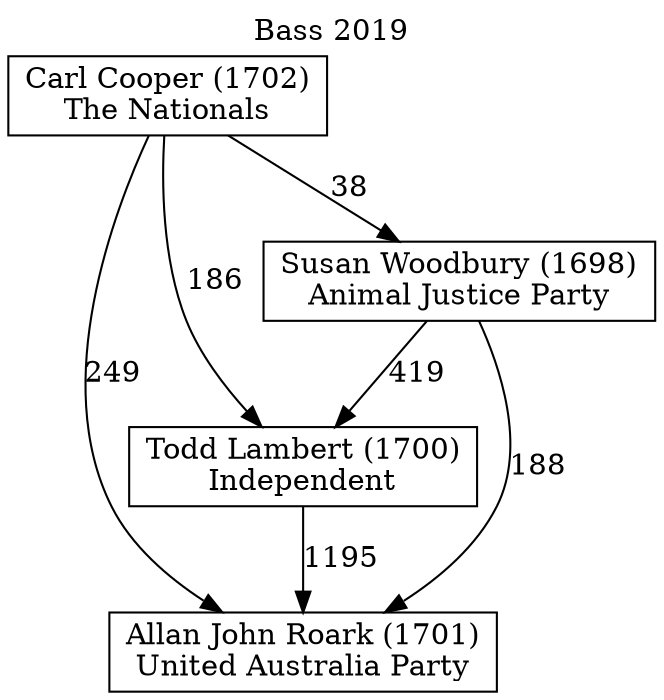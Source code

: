 // House preference flow
digraph "Allan John Roark (1701)_Bass_2019" {
	graph [label="Bass 2019" labelloc=t mclimit=10]
	node [shape=box]
	"Allan John Roark (1701)" [label="Allan John Roark (1701)
United Australia Party"]
	"Todd Lambert (1700)" [label="Todd Lambert (1700)
Independent"]
	"Susan Woodbury (1698)" [label="Susan Woodbury (1698)
Animal Justice Party"]
	"Carl Cooper (1702)" [label="Carl Cooper (1702)
The Nationals"]
	"Todd Lambert (1700)" -> "Allan John Roark (1701)" [label=1195]
	"Susan Woodbury (1698)" -> "Todd Lambert (1700)" [label=419]
	"Carl Cooper (1702)" -> "Susan Woodbury (1698)" [label=38]
	"Susan Woodbury (1698)" -> "Allan John Roark (1701)" [label=188]
	"Carl Cooper (1702)" -> "Allan John Roark (1701)" [label=249]
	"Carl Cooper (1702)" -> "Todd Lambert (1700)" [label=186]
}
